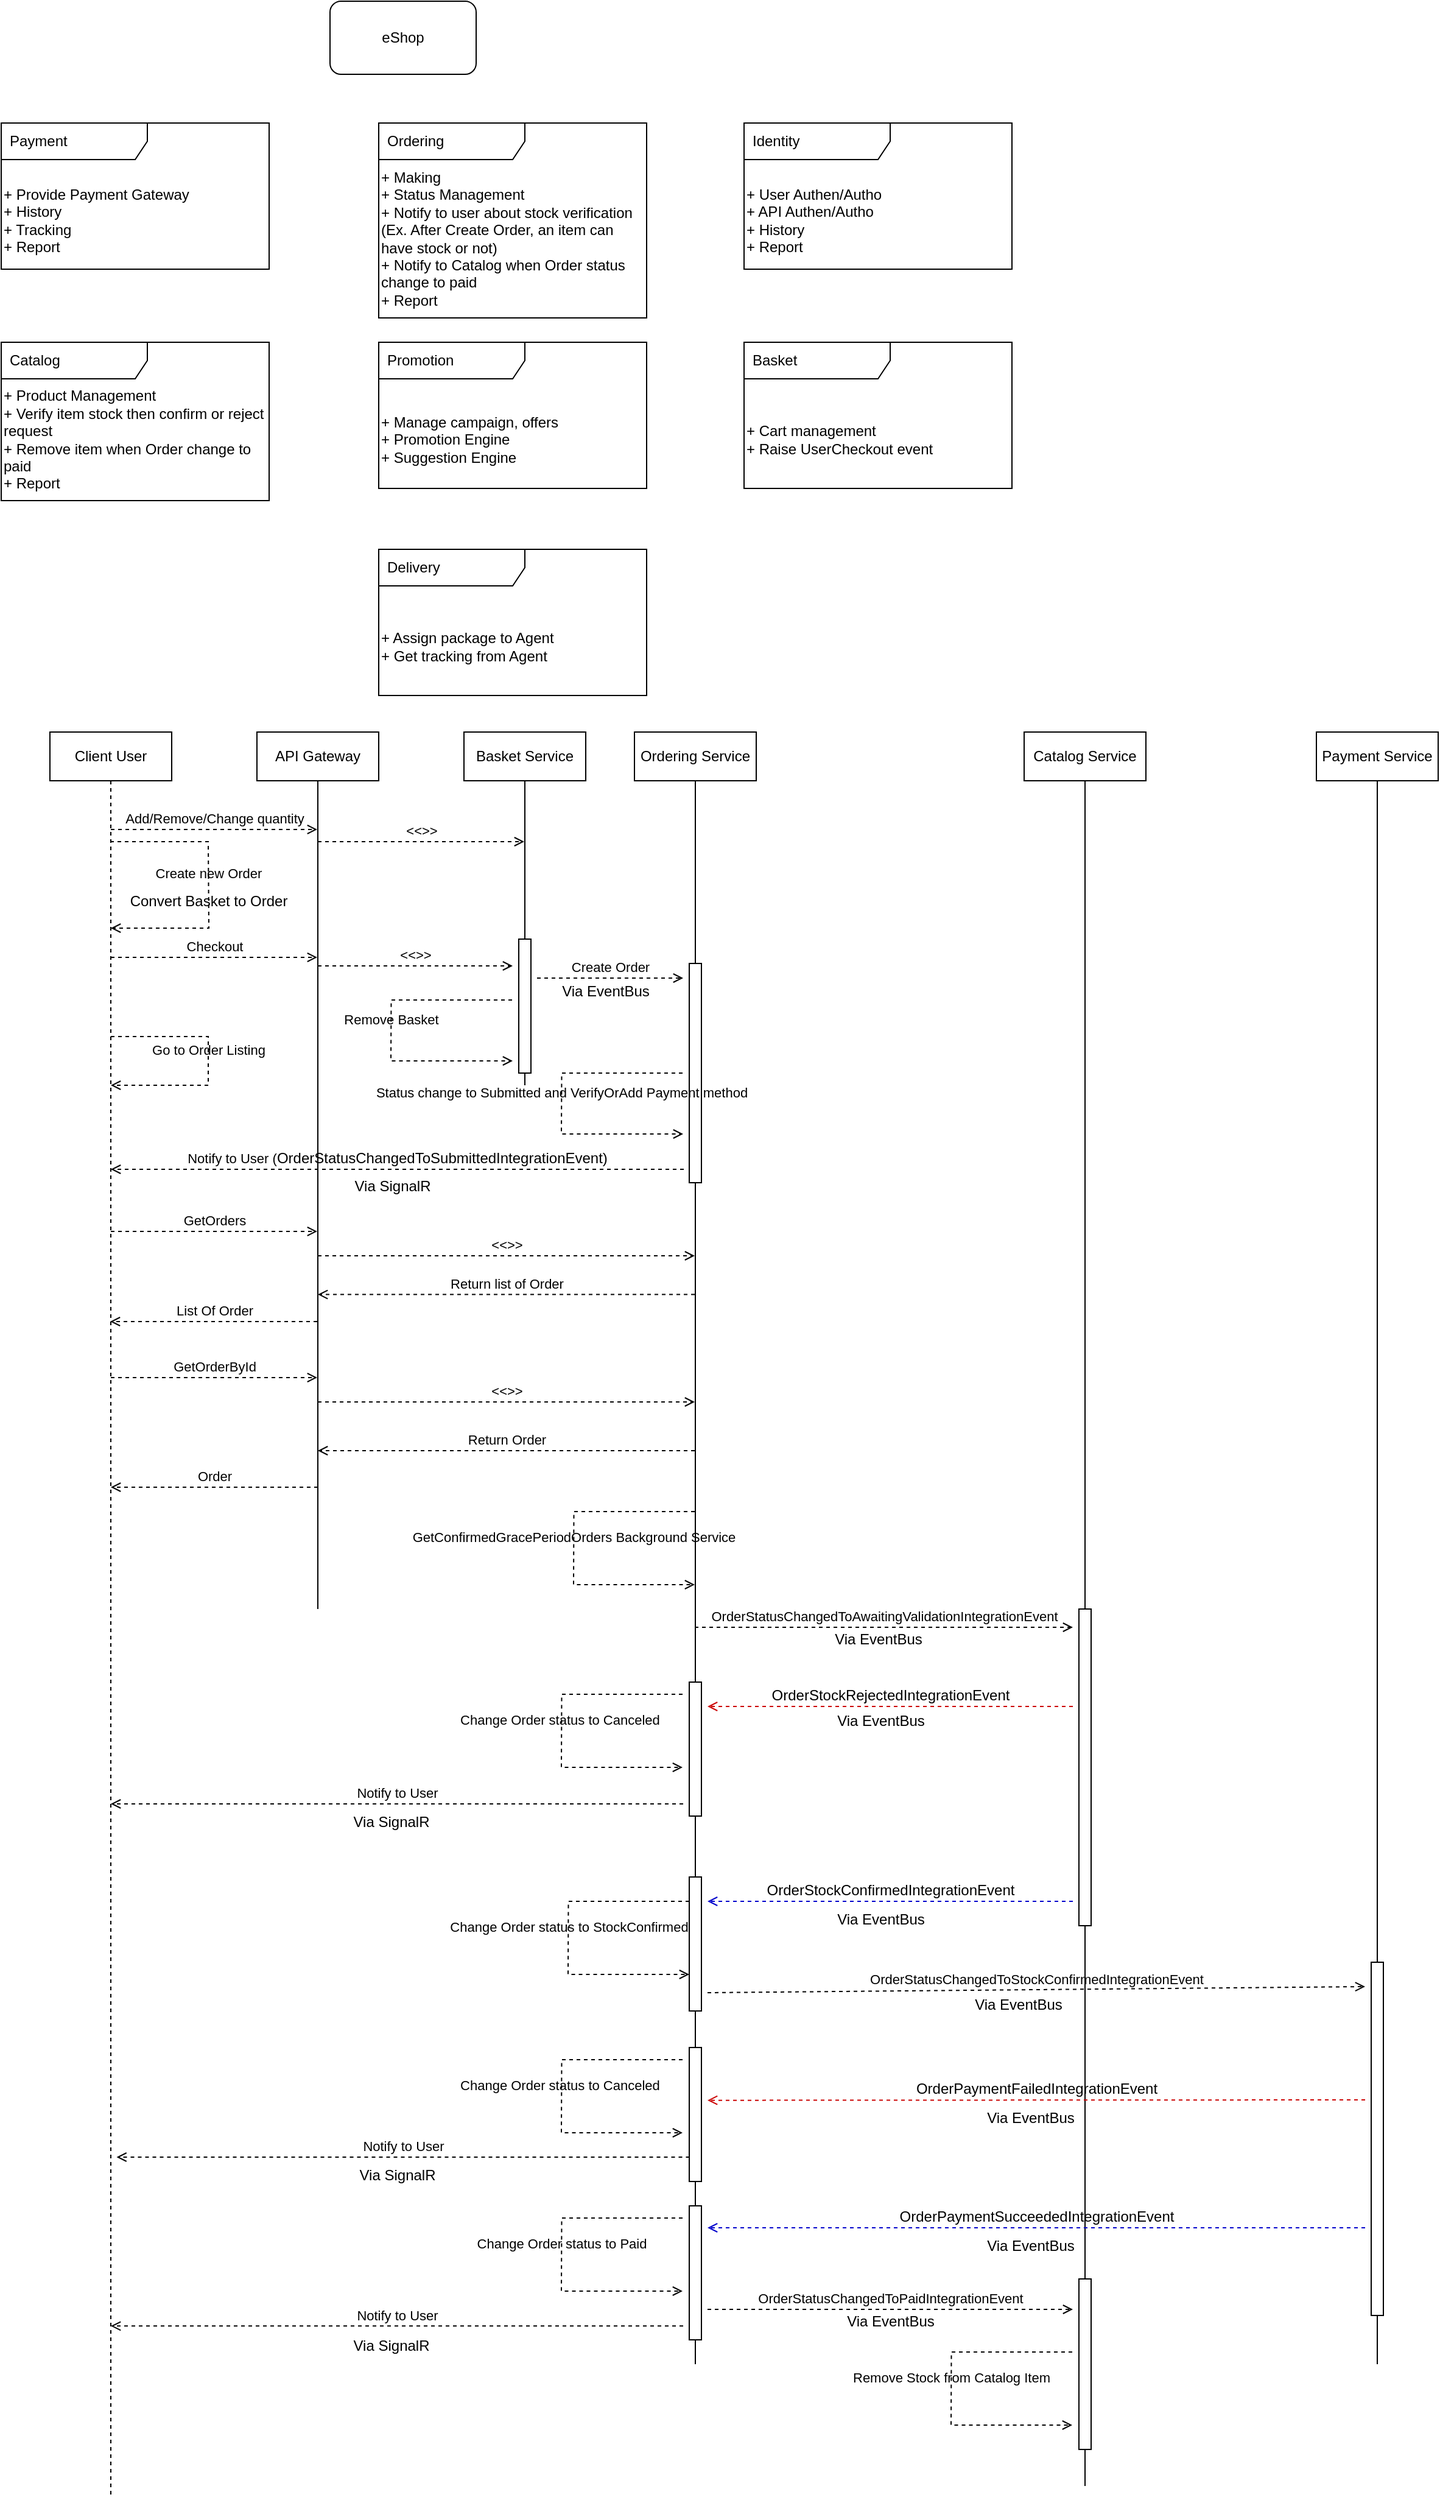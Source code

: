 <mxfile>
    <diagram id="u0GiuqXb7Nrh7RnN3-gN" name="Bounded Context">
        <mxGraphModel dx="986" dy="427" grid="1" gridSize="10" guides="1" tooltips="1" connect="1" arrows="1" fold="1" page="1" pageScale="1" pageWidth="850" pageHeight="1100" math="0" shadow="0">
            <root>
                <mxCell id="0"/>
                <mxCell id="1" parent="0"/>
                <mxCell id="2" value="eShop" style="rounded=1;whiteSpace=wrap;html=1;" parent="1" vertex="1">
                    <mxGeometry x="290" y="120" width="120" height="60" as="geometry"/>
                </mxCell>
                <mxCell id="4" value="Payment" style="shape=umlFrame;whiteSpace=wrap;html=1;width=120;height=30;boundedLbl=1;verticalAlign=middle;align=left;spacingLeft=5;" parent="1" vertex="1">
                    <mxGeometry x="20" y="220" width="220" height="120" as="geometry"/>
                </mxCell>
                <mxCell id="5" value="Ordering" style="shape=umlFrame;whiteSpace=wrap;html=1;width=120;height=30;boundedLbl=1;verticalAlign=middle;align=left;spacingLeft=5;" parent="1" vertex="1">
                    <mxGeometry x="330" y="220" width="220" height="160" as="geometry"/>
                </mxCell>
                <mxCell id="6" value="Identity" style="shape=umlFrame;whiteSpace=wrap;html=1;width=120;height=30;boundedLbl=1;verticalAlign=middle;align=left;spacingLeft=5;" parent="1" vertex="1">
                    <mxGeometry x="630" y="220" width="220" height="120" as="geometry"/>
                </mxCell>
                <mxCell id="7" value="Catalog" style="shape=umlFrame;whiteSpace=wrap;html=1;width=120;height=30;boundedLbl=1;verticalAlign=middle;align=left;spacingLeft=5;" parent="1" vertex="1">
                    <mxGeometry x="20" y="400" width="220" height="130" as="geometry"/>
                </mxCell>
                <mxCell id="9" value="Basket" style="shape=umlFrame;whiteSpace=wrap;html=1;width=120;height=30;boundedLbl=1;verticalAlign=middle;align=left;spacingLeft=5;" parent="1" vertex="1">
                    <mxGeometry x="630" y="400" width="220" height="120" as="geometry"/>
                </mxCell>
                <mxCell id="11" value="+ Provide Payment Gateway&lt;br&gt;+ History&lt;br&gt;+ Tracking&lt;br&gt;+ Report" style="text;html=1;strokeColor=none;fillColor=none;align=left;verticalAlign=middle;whiteSpace=wrap;rounded=0;" parent="1" vertex="1">
                    <mxGeometry x="20" y="260" width="220" height="80" as="geometry"/>
                </mxCell>
                <mxCell id="12" value="Delivery" style="shape=umlFrame;whiteSpace=wrap;html=1;width=120;height=30;boundedLbl=1;verticalAlign=middle;align=left;spacingLeft=5;" parent="1" vertex="1">
                    <mxGeometry x="330" y="570" width="220" height="120" as="geometry"/>
                </mxCell>
                <mxCell id="13" value="+ Making&lt;br&gt;+ Status Management&lt;br&gt;+ Notify to user about stock verification (Ex. After Create Order, an item can have stock or not)&lt;br&gt;+ Notify to Catalog when Order status change to paid&lt;br&gt;+ Report" style="text;html=1;strokeColor=none;fillColor=none;align=left;verticalAlign=middle;whiteSpace=wrap;rounded=0;" parent="1" vertex="1">
                    <mxGeometry x="330" y="250" width="220" height="130" as="geometry"/>
                </mxCell>
                <mxCell id="14" value="+ User Authen/Autho&lt;br&gt;+ API Authen/Autho&lt;br&gt;+ History&lt;br&gt;+ Report" style="text;html=1;strokeColor=none;fillColor=none;align=left;verticalAlign=middle;whiteSpace=wrap;rounded=0;" parent="1" vertex="1">
                    <mxGeometry x="630" y="260" width="220" height="80" as="geometry"/>
                </mxCell>
                <mxCell id="15" value="+ Product Management&lt;br&gt;+ Verify item stock then confirm or reject request&lt;br&gt;+ Remove item when Order change to paid&lt;br&gt;+ Report" style="text;html=1;strokeColor=none;fillColor=none;align=left;verticalAlign=middle;whiteSpace=wrap;rounded=0;" parent="1" vertex="1">
                    <mxGeometry x="20" y="440" width="220" height="80" as="geometry"/>
                </mxCell>
                <mxCell id="17" value="Promotion" style="shape=umlFrame;whiteSpace=wrap;html=1;width=120;height=30;boundedLbl=1;verticalAlign=middle;align=left;spacingLeft=5;" parent="1" vertex="1">
                    <mxGeometry x="330" y="400" width="220" height="120" as="geometry"/>
                </mxCell>
                <mxCell id="18" value="+ Assign package to Agent&lt;br&gt;+ Get tracking from Agent" style="text;html=1;strokeColor=none;fillColor=none;align=left;verticalAlign=middle;whiteSpace=wrap;rounded=0;" parent="1" vertex="1">
                    <mxGeometry x="330" y="610" width="220" height="80" as="geometry"/>
                </mxCell>
                <mxCell id="22" value="+ Manage campaign, offers&lt;br&gt;+ Promotion Engine&lt;br&gt;+ Suggestion Engine" style="text;html=1;strokeColor=none;fillColor=none;align=left;verticalAlign=middle;whiteSpace=wrap;rounded=0;" parent="1" vertex="1">
                    <mxGeometry x="330" y="440" width="220" height="80" as="geometry"/>
                </mxCell>
                <mxCell id="28" value="+ Cart management&lt;br&gt;+ Raise UserCheckout event" style="text;html=1;strokeColor=none;fillColor=none;align=left;verticalAlign=middle;whiteSpace=wrap;rounded=0;" parent="1" vertex="1">
                    <mxGeometry x="630" y="440" width="220" height="80" as="geometry"/>
                </mxCell>
                <mxCell id="vX0AaTOOjbRXFZJsMf_o-28" value="Client User" style="shape=umlLifeline;perimeter=lifelinePerimeter;whiteSpace=wrap;html=1;container=1;collapsible=0;recursiveResize=0;outlineConnect=0;" parent="1" vertex="1">
                    <mxGeometry x="60" y="720" width="100" height="1450" as="geometry"/>
                </mxCell>
                <mxCell id="vX0AaTOOjbRXFZJsMf_o-29" value="Checkout" style="html=1;verticalAlign=bottom;labelBackgroundColor=none;endArrow=open;endFill=0;dashed=1;" parent="vX0AaTOOjbRXFZJsMf_o-28" edge="1">
                    <mxGeometry width="160" relative="1" as="geometry">
                        <mxPoint x="50" y="185" as="sourcePoint"/>
                        <mxPoint x="219.5" y="185" as="targetPoint"/>
                    </mxGeometry>
                </mxCell>
                <mxCell id="30VRA0aZ1PyHkpjyzQQC-28" value="Add/Remove/Change quantity" style="html=1;verticalAlign=bottom;labelBackgroundColor=none;endArrow=open;endFill=0;dashed=1;" parent="vX0AaTOOjbRXFZJsMf_o-28" target="30VRA0aZ1PyHkpjyzQQC-30" edge="1">
                    <mxGeometry width="160" relative="1" as="geometry">
                        <mxPoint x="50" y="80" as="sourcePoint"/>
                        <mxPoint x="169.5" y="80" as="targetPoint"/>
                    </mxGeometry>
                </mxCell>
                <mxCell id="0RYQkDIKPmP7uPoeJiNk-36" value="Go to Order Listing" style="endArrow=open;html=1;rounded=0;align=center;verticalAlign=bottom;dashed=1;endFill=0;labelBackgroundColor=none;" parent="vX0AaTOOjbRXFZJsMf_o-28" target="vX0AaTOOjbRXFZJsMf_o-28" edge="1">
                    <mxGeometry relative="1" as="geometry">
                        <mxPoint x="50" y="250" as="sourcePoint"/>
                        <mxPoint x="120" y="360" as="targetPoint"/>
                        <Array as="points">
                            <mxPoint x="130" y="250"/>
                            <mxPoint x="130" y="290"/>
                        </Array>
                    </mxGeometry>
                </mxCell>
                <mxCell id="vX0AaTOOjbRXFZJsMf_o-30" value="Basket Service" style="shape=umlLifeline;perimeter=lifelinePerimeter;whiteSpace=wrap;html=1;container=1;collapsible=0;recursiveResize=0;outlineConnect=0;lifelineDashed=0;" parent="1" vertex="1">
                    <mxGeometry x="400" y="720" width="100" height="290" as="geometry"/>
                </mxCell>
                <mxCell id="30VRA0aZ1PyHkpjyzQQC-31" value="&amp;lt;&amp;lt;&amp;gt;&amp;gt;" style="html=1;verticalAlign=bottom;labelBackgroundColor=none;endArrow=open;endFill=0;dashed=1;" parent="vX0AaTOOjbRXFZJsMf_o-30" source="30VRA0aZ1PyHkpjyzQQC-30" edge="1">
                    <mxGeometry width="160" relative="1" as="geometry">
                        <mxPoint x="-70" y="90" as="sourcePoint"/>
                        <mxPoint x="49.5" y="90" as="targetPoint"/>
                    </mxGeometry>
                </mxCell>
                <mxCell id="0RYQkDIKPmP7uPoeJiNk-39" value="&amp;lt;&amp;lt;&amp;gt;&amp;gt;" style="html=1;verticalAlign=bottom;labelBackgroundColor=none;endArrow=open;endFill=0;dashed=1;" parent="vX0AaTOOjbRXFZJsMf_o-30" edge="1">
                    <mxGeometry width="160" relative="1" as="geometry">
                        <mxPoint x="-120" y="430" as="sourcePoint"/>
                        <mxPoint x="189.5" y="430" as="targetPoint"/>
                    </mxGeometry>
                </mxCell>
                <mxCell id="2EtXU9p0EtEa4dIMnpt1-34" value="" style="html=1;points=[];perimeter=orthogonalPerimeter;" vertex="1" parent="vX0AaTOOjbRXFZJsMf_o-30">
                    <mxGeometry x="45" y="170" width="10" height="110" as="geometry"/>
                </mxCell>
                <mxCell id="vX0AaTOOjbRXFZJsMf_o-31" value="Ordering Service" style="shape=umlLifeline;perimeter=lifelinePerimeter;whiteSpace=wrap;html=1;container=1;collapsible=0;recursiveResize=0;outlineConnect=0;lifelineDashed=0;" parent="1" vertex="1">
                    <mxGeometry x="540" y="720" width="100" height="1340" as="geometry"/>
                </mxCell>
                <mxCell id="vX0AaTOOjbRXFZJsMf_o-32" value="Create Order" style="html=1;verticalAlign=bottom;labelBackgroundColor=none;endArrow=open;endFill=0;dashed=1;" parent="vX0AaTOOjbRXFZJsMf_o-31" edge="1">
                    <mxGeometry width="160" relative="1" as="geometry">
                        <mxPoint x="-80" y="202" as="sourcePoint"/>
                        <mxPoint x="40" y="202" as="targetPoint"/>
                    </mxGeometry>
                </mxCell>
                <mxCell id="AvO_6vjt_rUgqWW4JwSH-34" value="" style="html=1;points=[];perimeter=orthogonalPerimeter;" parent="vX0AaTOOjbRXFZJsMf_o-31" vertex="1">
                    <mxGeometry x="45" y="780" width="10" height="110" as="geometry"/>
                </mxCell>
                <mxCell id="FyEHZ94JGLxsrPab4Wa3-34" value="" style="html=1;points=[];perimeter=orthogonalPerimeter;" parent="vX0AaTOOjbRXFZJsMf_o-31" vertex="1">
                    <mxGeometry x="45" y="940" width="10" height="110" as="geometry"/>
                </mxCell>
                <mxCell id="FyEHZ94JGLxsrPab4Wa3-43" value="" style="html=1;points=[];perimeter=orthogonalPerimeter;" parent="vX0AaTOOjbRXFZJsMf_o-31" vertex="1">
                    <mxGeometry x="45" y="1080" width="10" height="110" as="geometry"/>
                </mxCell>
                <mxCell id="FyEHZ94JGLxsrPab4Wa3-44" value="Change Order status to Canceled&amp;nbsp;" style="endArrow=open;html=1;rounded=0;align=center;verticalAlign=bottom;dashed=1;endFill=0;labelBackgroundColor=none;" parent="vX0AaTOOjbRXFZJsMf_o-31" edge="1">
                    <mxGeometry relative="1" as="geometry">
                        <mxPoint x="39.5" y="1090" as="sourcePoint"/>
                        <mxPoint x="39.5" y="1150" as="targetPoint"/>
                        <Array as="points">
                            <mxPoint x="-59.75" y="1090"/>
                            <mxPoint x="-60" y="1150"/>
                        </Array>
                    </mxGeometry>
                </mxCell>
                <mxCell id="FyEHZ94JGLxsrPab4Wa3-50" value="Change Order status to StockConfirmed" style="endArrow=open;html=1;rounded=0;align=center;verticalAlign=bottom;dashed=1;endFill=0;labelBackgroundColor=none;" parent="vX0AaTOOjbRXFZJsMf_o-31" edge="1">
                    <mxGeometry relative="1" as="geometry">
                        <mxPoint x="45" y="960" as="sourcePoint"/>
                        <mxPoint x="45" y="1020" as="targetPoint"/>
                        <Array as="points">
                            <mxPoint x="-54.25" y="960"/>
                            <mxPoint x="-54.5" y="1020"/>
                        </Array>
                    </mxGeometry>
                </mxCell>
                <mxCell id="FyEHZ94JGLxsrPab4Wa3-51" value="" style="html=1;points=[];perimeter=orthogonalPerimeter;" parent="vX0AaTOOjbRXFZJsMf_o-31" vertex="1">
                    <mxGeometry x="45" y="1210" width="10" height="110" as="geometry"/>
                </mxCell>
                <mxCell id="FyEHZ94JGLxsrPab4Wa3-52" value="Change Order status to Paid" style="endArrow=open;html=1;rounded=0;align=center;verticalAlign=bottom;dashed=1;endFill=0;labelBackgroundColor=none;" parent="vX0AaTOOjbRXFZJsMf_o-31" edge="1">
                    <mxGeometry relative="1" as="geometry">
                        <mxPoint x="39.5" y="1220" as="sourcePoint"/>
                        <mxPoint x="39.5" y="1280" as="targetPoint"/>
                        <Array as="points">
                            <mxPoint x="-59.75" y="1220"/>
                            <mxPoint x="-60" y="1280"/>
                        </Array>
                    </mxGeometry>
                </mxCell>
                <mxCell id="lNKn7yxebGxFFtp7Wl8g-34" value="" style="html=1;points=[];perimeter=orthogonalPerimeter;" vertex="1" parent="vX0AaTOOjbRXFZJsMf_o-31">
                    <mxGeometry x="45" y="190" width="10" height="180" as="geometry"/>
                </mxCell>
                <mxCell id="30VRA0aZ1PyHkpjyzQQC-30" value="API Gateway" style="shape=umlLifeline;perimeter=lifelinePerimeter;whiteSpace=wrap;html=1;container=1;collapsible=0;recursiveResize=0;outlineConnect=0;lifelineDashed=0;" parent="1" vertex="1">
                    <mxGeometry x="230" y="720" width="100" height="720" as="geometry"/>
                </mxCell>
                <mxCell id="29" value="&amp;lt;&amp;lt;&amp;gt;&amp;gt;" style="html=1;verticalAlign=bottom;labelBackgroundColor=none;endArrow=open;endFill=0;dashed=1;" parent="1" edge="1">
                    <mxGeometry width="160" relative="1" as="geometry">
                        <mxPoint x="280" y="912" as="sourcePoint"/>
                        <mxPoint x="440" y="912" as="targetPoint"/>
                    </mxGeometry>
                </mxCell>
                <mxCell id="0RYQkDIKPmP7uPoeJiNk-29" value="Catalog Service" style="shape=umlLifeline;perimeter=lifelinePerimeter;whiteSpace=wrap;html=1;container=1;collapsible=0;recursiveResize=0;outlineConnect=0;lifelineDashed=0;" parent="1" vertex="1">
                    <mxGeometry x="860" y="720" width="100" height="1440" as="geometry"/>
                </mxCell>
                <mxCell id="hu2RjoYyTsey--QGNp9i-41" value="" style="html=1;points=[];perimeter=orthogonalPerimeter;" parent="0RYQkDIKPmP7uPoeJiNk-29" vertex="1">
                    <mxGeometry x="45" y="720" width="10" height="260" as="geometry"/>
                </mxCell>
                <mxCell id="FyEHZ94JGLxsrPab4Wa3-39" value="Via EventBus" style="text;html=1;align=center;verticalAlign=middle;resizable=0;points=[];autosize=1;strokeColor=none;fillColor=none;" parent="0RYQkDIKPmP7uPoeJiNk-29" vertex="1">
                    <mxGeometry x="-55" y="1030" width="100" height="30" as="geometry"/>
                </mxCell>
                <mxCell id="FyEHZ94JGLxsrPab4Wa3-42" value="Via EventBus" style="text;html=1;align=center;verticalAlign=middle;resizable=0;points=[];autosize=1;strokeColor=none;fillColor=none;" parent="0RYQkDIKPmP7uPoeJiNk-29" vertex="1">
                    <mxGeometry x="-45" y="1123" width="100" height="30" as="geometry"/>
                </mxCell>
                <mxCell id="FyEHZ94JGLxsrPab4Wa3-49" value="Via EventBus" style="text;html=1;align=center;verticalAlign=middle;resizable=0;points=[];autosize=1;strokeColor=none;fillColor=none;" parent="0RYQkDIKPmP7uPoeJiNk-29" vertex="1">
                    <mxGeometry x="-45" y="1228" width="100" height="30" as="geometry"/>
                </mxCell>
                <mxCell id="FyEHZ94JGLxsrPab4Wa3-53" value="" style="html=1;points=[];perimeter=orthogonalPerimeter;" parent="0RYQkDIKPmP7uPoeJiNk-29" vertex="1">
                    <mxGeometry x="45" y="1270" width="10" height="140" as="geometry"/>
                </mxCell>
                <mxCell id="vX0AaTOOjbRXFZJsMf_o-33" value="Via EventBus" style="text;html=1;align=center;verticalAlign=middle;resizable=0;points=[];autosize=1;strokeColor=none;fillColor=none;" parent="1" vertex="1">
                    <mxGeometry x="466" y="918" width="100" height="30" as="geometry"/>
                </mxCell>
                <mxCell id="0RYQkDIKPmP7uPoeJiNk-33" value="Create new Order" style="endArrow=open;html=1;rounded=0;align=center;verticalAlign=bottom;dashed=1;endFill=0;labelBackgroundColor=none;" parent="1" edge="1">
                    <mxGeometry relative="1" as="geometry">
                        <mxPoint x="109.5" y="810" as="sourcePoint"/>
                        <mxPoint x="110" y="881" as="targetPoint"/>
                        <Array as="points">
                            <mxPoint x="190" y="810"/>
                            <mxPoint x="190.5" y="881"/>
                        </Array>
                    </mxGeometry>
                </mxCell>
                <mxCell id="0RYQkDIKPmP7uPoeJiNk-34" value="Convert Basket to Order" style="resizable=0;html=1;align=center;verticalAlign=top;labelBackgroundColor=none;" parent="0RYQkDIKPmP7uPoeJiNk-33" connectable="0" vertex="1">
                    <mxGeometry relative="1" as="geometry"/>
                </mxCell>
                <mxCell id="0RYQkDIKPmP7uPoeJiNk-38" value="GetOrders" style="html=1;verticalAlign=bottom;labelBackgroundColor=none;endArrow=open;endFill=0;dashed=1;" parent="1" edge="1">
                    <mxGeometry width="160" relative="1" as="geometry">
                        <mxPoint x="110" y="1130" as="sourcePoint"/>
                        <mxPoint x="279.5" y="1130" as="targetPoint"/>
                    </mxGeometry>
                </mxCell>
                <mxCell id="0RYQkDIKPmP7uPoeJiNk-40" value="Return list of Order" style="html=1;verticalAlign=bottom;labelBackgroundColor=none;endArrow=open;endFill=0;dashed=1;entryX=0.5;entryY=0.908;entryDx=0;entryDy=0;entryPerimeter=0;" parent="1" edge="1">
                    <mxGeometry width="160" relative="1" as="geometry">
                        <mxPoint x="589.5" y="1181.76" as="sourcePoint"/>
                        <mxPoint x="280" y="1181.76" as="targetPoint"/>
                    </mxGeometry>
                </mxCell>
                <mxCell id="0RYQkDIKPmP7uPoeJiNk-41" value="List Of Order" style="html=1;verticalAlign=bottom;labelBackgroundColor=none;endArrow=open;endFill=0;dashed=1;" parent="1" edge="1">
                    <mxGeometry width="160" relative="1" as="geometry">
                        <mxPoint x="279.5" y="1204" as="sourcePoint"/>
                        <mxPoint x="109.5" y="1204" as="targetPoint"/>
                    </mxGeometry>
                </mxCell>
                <mxCell id="0RYQkDIKPmP7uPoeJiNk-42" value="GetConfirmedGracePeriodOrders Background Service" style="endArrow=open;html=1;rounded=0;align=center;verticalAlign=bottom;dashed=1;endFill=0;labelBackgroundColor=none;" parent="1" source="vX0AaTOOjbRXFZJsMf_o-31" target="vX0AaTOOjbRXFZJsMf_o-31" edge="1">
                    <mxGeometry relative="1" as="geometry">
                        <mxPoint x="410.25" y="1360" as="sourcePoint"/>
                        <mxPoint x="409.75" y="1400" as="targetPoint"/>
                        <Array as="points">
                            <mxPoint x="490.25" y="1360"/>
                            <mxPoint x="490" y="1420"/>
                        </Array>
                    </mxGeometry>
                </mxCell>
                <mxCell id="30" value="GetOrderById" style="html=1;verticalAlign=bottom;labelBackgroundColor=none;endArrow=open;endFill=0;dashed=1;" parent="1" edge="1">
                    <mxGeometry width="160" relative="1" as="geometry">
                        <mxPoint x="110" y="1250" as="sourcePoint"/>
                        <mxPoint x="279.5" y="1250" as="targetPoint"/>
                    </mxGeometry>
                </mxCell>
                <mxCell id="32" value="&amp;lt;&amp;lt;&amp;gt;&amp;gt;" style="html=1;verticalAlign=bottom;labelBackgroundColor=none;endArrow=open;endFill=0;dashed=1;" parent="1" edge="1">
                    <mxGeometry width="160" relative="1" as="geometry">
                        <mxPoint x="280" y="1270" as="sourcePoint"/>
                        <mxPoint x="589.5" y="1270" as="targetPoint"/>
                    </mxGeometry>
                </mxCell>
                <mxCell id="33" value="Return Order" style="html=1;verticalAlign=bottom;labelBackgroundColor=none;endArrow=open;endFill=0;dashed=1;entryX=0.5;entryY=0.908;entryDx=0;entryDy=0;entryPerimeter=0;" parent="1" edge="1">
                    <mxGeometry width="160" relative="1" as="geometry">
                        <mxPoint x="589.5" y="1310" as="sourcePoint"/>
                        <mxPoint x="280" y="1310" as="targetPoint"/>
                    </mxGeometry>
                </mxCell>
                <mxCell id="34" value="Order" style="html=1;verticalAlign=bottom;labelBackgroundColor=none;endArrow=open;endFill=0;dashed=1;" parent="1" edge="1">
                    <mxGeometry width="160" relative="1" as="geometry">
                        <mxPoint x="280" y="1340" as="sourcePoint"/>
                        <mxPoint x="110" y="1340" as="targetPoint"/>
                    </mxGeometry>
                </mxCell>
                <mxCell id="zEyvrWGxmt5BHy0DG9lD-35" value="Via EventBus" style="text;html=1;align=center;verticalAlign=middle;resizable=0;points=[];autosize=1;strokeColor=none;fillColor=none;" parent="1" vertex="1">
                    <mxGeometry x="690" y="1450" width="100" height="30" as="geometry"/>
                </mxCell>
                <mxCell id="zEyvrWGxmt5BHy0DG9lD-34" value="OrderStatusChangedToAwaitingValidationIntegrationEvent" style="html=1;verticalAlign=bottom;labelBackgroundColor=none;endArrow=open;endFill=0;dashed=1;" parent="1" edge="1">
                    <mxGeometry width="160" relative="1" as="geometry">
                        <mxPoint x="589.5" y="1455" as="sourcePoint"/>
                        <mxPoint x="900" y="1455" as="targetPoint"/>
                    </mxGeometry>
                </mxCell>
                <mxCell id="j-_fMtsc1cX8QUICQoGO-34" value="&lt;span style=&quot;font-size: 12px;&quot;&gt;OrderStockRejectedIntegrationEvent&lt;/span&gt;" style="html=1;verticalAlign=bottom;labelBackgroundColor=none;endArrow=open;endFill=0;dashed=1;strokeColor=#CC0000;" parent="1" edge="1">
                    <mxGeometry width="160" relative="1" as="geometry">
                        <mxPoint x="900" y="1520" as="sourcePoint"/>
                        <mxPoint x="600" y="1520" as="targetPoint"/>
                    </mxGeometry>
                </mxCell>
                <mxCell id="hu2RjoYyTsey--QGNp9i-34" value="Via EventBus" style="text;html=1;align=center;verticalAlign=middle;resizable=0;points=[];autosize=1;strokeColor=none;fillColor=none;" parent="1" vertex="1">
                    <mxGeometry x="692" y="1517" width="100" height="30" as="geometry"/>
                </mxCell>
                <mxCell id="hu2RjoYyTsey--QGNp9i-42" value="&lt;span style=&quot;font-size: 12px;&quot;&gt;OrderStockConfirmedIntegrationEvent&lt;/span&gt;" style="html=1;verticalAlign=bottom;labelBackgroundColor=none;endArrow=open;endFill=0;dashed=1;strokeColor=#0000CC;" parent="1" edge="1">
                    <mxGeometry width="160" relative="1" as="geometry">
                        <mxPoint x="900" y="1680" as="sourcePoint"/>
                        <mxPoint x="600" y="1680" as="targetPoint"/>
                    </mxGeometry>
                </mxCell>
                <mxCell id="hu2RjoYyTsey--QGNp9i-43" value="Via EventBus" style="text;html=1;align=center;verticalAlign=middle;resizable=0;points=[];autosize=1;strokeColor=none;fillColor=none;" parent="1" vertex="1">
                    <mxGeometry x="692" y="1680" width="100" height="30" as="geometry"/>
                </mxCell>
                <mxCell id="AvO_6vjt_rUgqWW4JwSH-35" value="Change Order status to Canceled&amp;nbsp;" style="endArrow=open;html=1;rounded=0;align=center;verticalAlign=bottom;dashed=1;endFill=0;labelBackgroundColor=none;" parent="1" edge="1">
                    <mxGeometry relative="1" as="geometry">
                        <mxPoint x="579.5" y="1510" as="sourcePoint"/>
                        <mxPoint x="579.5" y="1570" as="targetPoint"/>
                        <Array as="points">
                            <mxPoint x="480.25" y="1510"/>
                            <mxPoint x="480" y="1570"/>
                        </Array>
                    </mxGeometry>
                </mxCell>
                <mxCell id="AvO_6vjt_rUgqWW4JwSH-36" value="Notify to User" style="html=1;verticalAlign=bottom;labelBackgroundColor=none;endArrow=open;endFill=0;dashed=1;" parent="1" target="vX0AaTOOjbRXFZJsMf_o-28" edge="1">
                    <mxGeometry width="160" relative="1" as="geometry">
                        <mxPoint x="580" y="1600" as="sourcePoint"/>
                        <mxPoint x="140" y="1600" as="targetPoint"/>
                    </mxGeometry>
                </mxCell>
                <mxCell id="AvO_6vjt_rUgqWW4JwSH-37" value="Via SignalR" style="text;html=1;align=center;verticalAlign=middle;resizable=0;points=[];autosize=1;strokeColor=none;fillColor=none;" parent="1" vertex="1">
                    <mxGeometry x="295" y="1600" width="90" height="30" as="geometry"/>
                </mxCell>
                <mxCell id="FyEHZ94JGLxsrPab4Wa3-36" value="Payment Service" style="shape=umlLifeline;perimeter=lifelinePerimeter;whiteSpace=wrap;html=1;container=1;collapsible=0;recursiveResize=0;outlineConnect=0;lifelineDashed=0;" parent="1" vertex="1">
                    <mxGeometry x="1100" y="720" width="100" height="1340" as="geometry"/>
                </mxCell>
                <mxCell id="FyEHZ94JGLxsrPab4Wa3-37" value="" style="html=1;points=[];perimeter=orthogonalPerimeter;" parent="FyEHZ94JGLxsrPab4Wa3-36" vertex="1">
                    <mxGeometry x="45" y="1010" width="10" height="290" as="geometry"/>
                </mxCell>
                <mxCell id="FyEHZ94JGLxsrPab4Wa3-40" value="OrderStatusChangedToStockConfirmedIntegrationEvent" style="html=1;verticalAlign=bottom;labelBackgroundColor=none;endArrow=open;endFill=0;dashed=1;" parent="1" edge="1">
                    <mxGeometry width="160" relative="1" as="geometry">
                        <mxPoint x="600" y="1755" as="sourcePoint"/>
                        <mxPoint x="1140" y="1750" as="targetPoint"/>
                    </mxGeometry>
                </mxCell>
                <mxCell id="FyEHZ94JGLxsrPab4Wa3-41" value="&lt;span style=&quot;font-size: 12px;&quot;&gt;OrderPaymentFailedIntegrationEvent&lt;/span&gt;" style="html=1;verticalAlign=bottom;labelBackgroundColor=none;endArrow=open;endFill=0;dashed=1;strokeColor=#CC0000;entryX=1.5;entryY=0.394;entryDx=0;entryDy=0;entryPerimeter=0;" parent="1" target="FyEHZ94JGLxsrPab4Wa3-43" edge="1">
                    <mxGeometry width="160" relative="1" as="geometry">
                        <mxPoint x="1140" y="1843" as="sourcePoint"/>
                        <mxPoint x="840" y="1843" as="targetPoint"/>
                    </mxGeometry>
                </mxCell>
                <mxCell id="FyEHZ94JGLxsrPab4Wa3-46" value="Notify to User" style="html=1;verticalAlign=bottom;labelBackgroundColor=none;endArrow=open;endFill=0;dashed=1;" parent="1" edge="1">
                    <mxGeometry width="160" relative="1" as="geometry">
                        <mxPoint x="585.25" y="1890" as="sourcePoint"/>
                        <mxPoint x="114.75" y="1890" as="targetPoint"/>
                    </mxGeometry>
                </mxCell>
                <mxCell id="FyEHZ94JGLxsrPab4Wa3-47" value="Via SignalR" style="text;html=1;align=center;verticalAlign=middle;resizable=0;points=[];autosize=1;strokeColor=none;fillColor=none;" parent="1" vertex="1">
                    <mxGeometry x="300.25" y="1890" width="90" height="30" as="geometry"/>
                </mxCell>
                <mxCell id="FyEHZ94JGLxsrPab4Wa3-48" value="&lt;span style=&quot;font-size: 12px;&quot;&gt;OrderPaymentSucceededIntegrationEvent&lt;/span&gt;" style="html=1;verticalAlign=bottom;labelBackgroundColor=none;endArrow=open;endFill=0;dashed=1;strokeColor=#0000CC;" parent="1" edge="1">
                    <mxGeometry width="160" relative="1" as="geometry">
                        <mxPoint x="1140" y="1948" as="sourcePoint"/>
                        <mxPoint x="600" y="1948" as="targetPoint"/>
                    </mxGeometry>
                </mxCell>
                <mxCell id="FyEHZ94JGLxsrPab4Wa3-54" value="Via EventBus" style="text;html=1;align=center;verticalAlign=middle;resizable=0;points=[];autosize=1;strokeColor=none;fillColor=none;" parent="1" vertex="1">
                    <mxGeometry x="700" y="2010" width="100" height="30" as="geometry"/>
                </mxCell>
                <mxCell id="FyEHZ94JGLxsrPab4Wa3-55" value="OrderStatusChangedToPaidIntegrationEvent" style="html=1;verticalAlign=bottom;labelBackgroundColor=none;endArrow=open;endFill=0;dashed=1;" parent="1" edge="1">
                    <mxGeometry width="160" relative="1" as="geometry">
                        <mxPoint x="600" y="2015" as="sourcePoint"/>
                        <mxPoint x="900" y="2015" as="targetPoint"/>
                    </mxGeometry>
                </mxCell>
                <mxCell id="FyEHZ94JGLxsrPab4Wa3-56" value="Notify to User" style="html=1;verticalAlign=bottom;labelBackgroundColor=none;endArrow=open;endFill=0;dashed=1;exitX=-0.5;exitY=0.897;exitDx=0;exitDy=0;exitPerimeter=0;" parent="1" source="FyEHZ94JGLxsrPab4Wa3-51" target="vX0AaTOOjbRXFZJsMf_o-28" edge="1">
                    <mxGeometry width="160" relative="1" as="geometry">
                        <mxPoint x="600.5" y="2080" as="sourcePoint"/>
                        <mxPoint x="130" y="2080" as="targetPoint"/>
                    </mxGeometry>
                </mxCell>
                <mxCell id="FyEHZ94JGLxsrPab4Wa3-57" value="Via SignalR" style="text;html=1;align=center;verticalAlign=middle;resizable=0;points=[];autosize=1;strokeColor=none;fillColor=none;" parent="1" vertex="1">
                    <mxGeometry x="295" y="2030" width="90" height="30" as="geometry"/>
                </mxCell>
                <mxCell id="lnRM0Zmy5K07bJqfZbtn-34" value="Remove Stock from Catalog Item" style="endArrow=open;html=1;rounded=0;align=center;verticalAlign=bottom;dashed=1;endFill=0;labelBackgroundColor=none;" edge="1" parent="1">
                    <mxGeometry relative="1" as="geometry">
                        <mxPoint x="899.5" y="2050" as="sourcePoint"/>
                        <mxPoint x="899.5" y="2110" as="targetPoint"/>
                        <Array as="points">
                            <mxPoint x="800.25" y="2050"/>
                            <mxPoint x="800" y="2110"/>
                        </Array>
                    </mxGeometry>
                </mxCell>
                <mxCell id="lNKn7yxebGxFFtp7Wl8g-35" value="Status change to Submitted and VerifyOrAdd Payment method" style="endArrow=open;html=1;rounded=0;align=center;verticalAlign=bottom;dashed=1;endFill=0;labelBackgroundColor=none;" edge="1" parent="1">
                    <mxGeometry relative="1" as="geometry">
                        <mxPoint x="579.5" y="1000" as="sourcePoint"/>
                        <mxPoint x="580" y="1050" as="targetPoint"/>
                        <Array as="points">
                            <mxPoint x="480.25" y="1000"/>
                            <mxPoint x="480" y="1050"/>
                        </Array>
                    </mxGeometry>
                </mxCell>
                <mxCell id="yKJeFpetjFTcQDDwQFMX-34" value="Notify to User (&lt;span style=&quot;font-size: 12px;&quot;&gt;OrderStatusChangedToSubmittedIntegrationEvent)&lt;/span&gt;" style="html=1;verticalAlign=bottom;labelBackgroundColor=none;endArrow=open;endFill=0;dashed=1;" edge="1" parent="1">
                    <mxGeometry width="160" relative="1" as="geometry">
                        <mxPoint x="580.5" y="1079" as="sourcePoint"/>
                        <mxPoint x="110" y="1079" as="targetPoint"/>
                    </mxGeometry>
                </mxCell>
                <mxCell id="yKJeFpetjFTcQDDwQFMX-35" value="Via SignalR" style="text;html=1;align=center;verticalAlign=middle;resizable=0;points=[];autosize=1;strokeColor=none;fillColor=none;" vertex="1" parent="1">
                    <mxGeometry x="295.5" y="1078" width="90" height="30" as="geometry"/>
                </mxCell>
                <mxCell id="2EtXU9p0EtEa4dIMnpt1-35" value="Remove Basket" style="endArrow=open;html=1;rounded=0;align=center;verticalAlign=bottom;dashed=1;endFill=0;labelBackgroundColor=none;" edge="1" parent="1">
                    <mxGeometry relative="1" as="geometry">
                        <mxPoint x="439.5" y="940" as="sourcePoint"/>
                        <mxPoint x="440" y="990" as="targetPoint"/>
                        <Array as="points">
                            <mxPoint x="340.25" y="940"/>
                            <mxPoint x="340" y="990"/>
                        </Array>
                    </mxGeometry>
                </mxCell>
            </root>
        </mxGraphModel>
    </diagram>
    <diagram id="5OYbsp5LLahScPlbIX7X" name="Ordering">
        <mxGraphModel dx="1836" dy="1527" grid="1" gridSize="10" guides="1" tooltips="1" connect="1" arrows="1" fold="1" page="1" pageScale="1" pageWidth="850" pageHeight="1100" math="0" shadow="0">
            <root>
                <mxCell id="0"/>
                <mxCell id="1" parent="0"/>
                <mxCell id="COvKn4K79OYHi69gzA5p-18" value="Mediator" style="shape=umlFrame;whiteSpace=wrap;html=1;width=120;height=30;boundedLbl=1;verticalAlign=middle;align=left;spacingLeft=5;strokeColor=#000000;fillColor=none;" parent="1" vertex="1">
                    <mxGeometry x="480" y="310" width="450" height="710" as="geometry"/>
                </mxCell>
                <mxCell id="COvKn4K79OYHi69gzA5p-19" value="EventBus" style="shape=umlFrame;whiteSpace=wrap;html=1;width=120;height=30;boundedLbl=1;verticalAlign=middle;align=left;spacingLeft=5;strokeColor=#000000;fillColor=none;" parent="1" vertex="1">
                    <mxGeometry x="1070" y="310" width="390" height="710" as="geometry"/>
                </mxCell>
                <mxCell id="D_qnQtUg7BtzJVpgdr-l-1" value="Vision Statement" style="shape=umlFrame;whiteSpace=wrap;html=1;width=120;height=30;boundedLbl=1;verticalAlign=middle;align=left;spacingLeft=5;" parent="1" vertex="1">
                    <mxGeometry x="330" y="-290" width="220" height="120" as="geometry"/>
                </mxCell>
                <mxCell id="D_qnQtUg7BtzJVpgdr-l-2" value="+ Creating&lt;br&gt;+ Status Management&lt;br&gt;+ History&lt;br&gt;+ Report" style="text;html=1;strokeColor=none;fillColor=none;align=left;verticalAlign=middle;whiteSpace=wrap;rounded=0;" parent="1" vertex="1">
                    <mxGeometry x="330" y="-250" width="220" height="80" as="geometry"/>
                </mxCell>
                <mxCell id="D_qnQtUg7BtzJVpgdr-l-3" value="Order" style="swimlane;fontStyle=0;childLayout=stackLayout;horizontal=1;startSize=26;fillColor=none;horizontalStack=0;resizeParent=1;resizeParentMax=0;resizeLast=0;collapsible=1;marginBottom=0;" parent="1" vertex="1">
                    <mxGeometry x="60" y="44" width="330" height="736" as="geometry">
                        <mxRectangle x="60" y="44" width="70" height="30" as="alternateBounds"/>
                    </mxGeometry>
                </mxCell>
                <mxCell id="D_qnQtUg7BtzJVpgdr-l-4" value="- _orderDate" style="text;strokeColor=none;fillColor=none;align=left;verticalAlign=top;spacingLeft=4;spacingRight=4;overflow=hidden;rotatable=0;points=[[0,0.5],[1,0.5]];portConstraint=eastwest;" parent="D_qnQtUg7BtzJVpgdr-l-3" vertex="1">
                    <mxGeometry y="26" width="330" height="26" as="geometry"/>
                </mxCell>
                <mxCell id="D_qnQtUg7BtzJVpgdr-l-5" value="+ Address" style="text;strokeColor=none;fillColor=none;align=left;verticalAlign=top;spacingLeft=4;spacingRight=4;overflow=hidden;rotatable=0;points=[[0,0.5],[1,0.5]];portConstraint=eastwest;" parent="D_qnQtUg7BtzJVpgdr-l-3" vertex="1">
                    <mxGeometry y="52" width="330" height="26" as="geometry"/>
                </mxCell>
                <mxCell id="D_qnQtUg7BtzJVpgdr-l-6" value="- _buyerId" style="text;strokeColor=none;fillColor=none;align=left;verticalAlign=top;spacingLeft=4;spacingRight=4;overflow=hidden;rotatable=0;points=[[0,0.5],[1,0.5]];portConstraint=eastwest;" parent="D_qnQtUg7BtzJVpgdr-l-3" vertex="1">
                    <mxGeometry y="78" width="330" height="26" as="geometry"/>
                </mxCell>
                <mxCell id="nSuNwWTAX6cR8DjuX8VU-15" value="+ GetBuyerId" style="text;strokeColor=none;fillColor=none;align=left;verticalAlign=top;spacingLeft=4;spacingRight=4;overflow=hidden;rotatable=0;points=[[0,0.5],[1,0.5]];portConstraint=eastwest;" parent="D_qnQtUg7BtzJVpgdr-l-3" vertex="1">
                    <mxGeometry y="104" width="330" height="26" as="geometry"/>
                </mxCell>
                <mxCell id="nSuNwWTAX6cR8DjuX8VU-22" value="- _orderStatusId" style="text;strokeColor=none;fillColor=none;align=left;verticalAlign=top;spacingLeft=4;spacingRight=4;overflow=hidden;rotatable=0;points=[[0,0.5],[1,0.5]];portConstraint=eastwest;" parent="D_qnQtUg7BtzJVpgdr-l-3" vertex="1">
                    <mxGeometry y="130" width="330" height="26" as="geometry"/>
                </mxCell>
                <mxCell id="nSuNwWTAX6cR8DjuX8VU-23" value="+ OrderStatus" style="text;strokeColor=none;fillColor=none;align=left;verticalAlign=top;spacingLeft=4;spacingRight=4;overflow=hidden;rotatable=0;points=[[0,0.5],[1,0.5]];portConstraint=eastwest;" parent="D_qnQtUg7BtzJVpgdr-l-3" vertex="1">
                    <mxGeometry y="156" width="330" height="26" as="geometry"/>
                </mxCell>
                <mxCell id="nSuNwWTAX6cR8DjuX8VU-24" value="- _description" style="text;strokeColor=none;fillColor=none;align=left;verticalAlign=top;spacingLeft=4;spacingRight=4;overflow=hidden;rotatable=0;points=[[0,0.5],[1,0.5]];portConstraint=eastwest;" parent="D_qnQtUg7BtzJVpgdr-l-3" vertex="1">
                    <mxGeometry y="182" width="330" height="26" as="geometry"/>
                </mxCell>
                <mxCell id="nSuNwWTAX6cR8DjuX8VU-25" value="- _isDraft" style="text;strokeColor=none;fillColor=none;align=left;verticalAlign=top;spacingLeft=4;spacingRight=4;overflow=hidden;rotatable=0;points=[[0,0.5],[1,0.5]];portConstraint=eastwest;" parent="D_qnQtUg7BtzJVpgdr-l-3" vertex="1">
                    <mxGeometry y="208" width="330" height="26" as="geometry"/>
                </mxCell>
                <mxCell id="nSuNwWTAX6cR8DjuX8VU-33" value="- _orderItems" style="text;strokeColor=none;fillColor=none;align=left;verticalAlign=top;spacingLeft=4;spacingRight=4;overflow=hidden;rotatable=0;points=[[0,0.5],[1,0.5]];portConstraint=eastwest;" parent="D_qnQtUg7BtzJVpgdr-l-3" vertex="1">
                    <mxGeometry y="234" width="330" height="26" as="geometry"/>
                </mxCell>
                <mxCell id="nSuNwWTAX6cR8DjuX8VU-34" value="+ OrderItems" style="text;strokeColor=none;fillColor=none;align=left;verticalAlign=top;spacingLeft=4;spacingRight=4;overflow=hidden;rotatable=0;points=[[0,0.5],[1,0.5]];portConstraint=eastwest;" parent="D_qnQtUg7BtzJVpgdr-l-3" vertex="1">
                    <mxGeometry y="260" width="330" height="26" as="geometry"/>
                </mxCell>
                <mxCell id="nSuNwWTAX6cR8DjuX8VU-35" value="- _paymentMethodId" style="text;strokeColor=none;fillColor=none;align=left;verticalAlign=top;spacingLeft=4;spacingRight=4;overflow=hidden;rotatable=0;points=[[0,0.5],[1,0.5]];portConstraint=eastwest;" parent="D_qnQtUg7BtzJVpgdr-l-3" vertex="1">
                    <mxGeometry y="286" width="330" height="26" as="geometry"/>
                </mxCell>
                <mxCell id="nSuNwWTAX6cR8DjuX8VU-36" value="+ NewDraft()" style="text;strokeColor=none;fillColor=none;align=left;verticalAlign=top;spacingLeft=4;spacingRight=4;overflow=hidden;rotatable=0;points=[[0,0.5],[1,0.5]];portConstraint=eastwest;" parent="D_qnQtUg7BtzJVpgdr-l-3" vertex="1">
                    <mxGeometry y="312" width="330" height="26" as="geometry"/>
                </mxCell>
                <mxCell id="nSuNwWTAX6cR8DjuX8VU-30" value="+ Order(...) { AddDomainEvent&#10;(OrderStartedDomainEvent), OrderStatus = Submitted }" style="text;strokeColor=none;fillColor=none;align=left;verticalAlign=top;spacingLeft=4;spacingRight=4;overflow=hidden;rotatable=0;points=[[0,0.5],[1,0.5]];portConstraint=eastwest;" parent="D_qnQtUg7BtzJVpgdr-l-3" vertex="1">
                    <mxGeometry y="338" width="330" height="36" as="geometry"/>
                </mxCell>
                <mxCell id="nSuNwWTAX6cR8DjuX8VU-38" value="+ AddOrderItem()" style="text;strokeColor=none;fillColor=none;align=left;verticalAlign=top;spacingLeft=4;spacingRight=4;overflow=hidden;rotatable=0;points=[[0,0.5],[1,0.5]];portConstraint=eastwest;" parent="D_qnQtUg7BtzJVpgdr-l-3" vertex="1">
                    <mxGeometry y="374" width="330" height="26" as="geometry"/>
                </mxCell>
                <mxCell id="1UZKOR-IHOwDjoZPSToj-1" value="+ SetPaymentId()" style="text;strokeColor=none;fillColor=none;align=left;verticalAlign=top;spacingLeft=4;spacingRight=4;overflow=hidden;rotatable=0;points=[[0,0.5],[1,0.5]];portConstraint=eastwest;" parent="D_qnQtUg7BtzJVpgdr-l-3" vertex="1">
                    <mxGeometry y="400" width="330" height="26" as="geometry"/>
                </mxCell>
                <mxCell id="nSuNwWTAX6cR8DjuX8VU-39" value="+ SetBuyerId()" style="text;strokeColor=none;fillColor=none;align=left;verticalAlign=top;spacingLeft=4;spacingRight=4;overflow=hidden;rotatable=0;points=[[0,0.5],[1,0.5]];portConstraint=eastwest;" parent="D_qnQtUg7BtzJVpgdr-l-3" vertex="1">
                    <mxGeometry y="426" width="330" height="26" as="geometry"/>
                </mxCell>
                <mxCell id="43sjBppJRwZzoMKFEpUe-1" value="+ SetAwaitingValidationStatus(): {&#10;AddDomainEvent(&#10;OrderStatusChangedToAwaitingValidationDomainEvent)}&#10;" style="text;strokeColor=none;fillColor=none;align=left;verticalAlign=top;spacingLeft=4;spacingRight=4;overflow=hidden;rotatable=0;points=[[0,0.5],[1,0.5]];portConstraint=eastwest;" parent="D_qnQtUg7BtzJVpgdr-l-3" vertex="1">
                    <mxGeometry y="452" width="330" height="54" as="geometry"/>
                </mxCell>
                <mxCell id="43sjBppJRwZzoMKFEpUe-2" value="+ SetStockConfirmedStatus(): {&#10;AddDomainEvent(&#10;OrderStatusChangedToStockConfirmedDomainEvent)}" style="text;strokeColor=none;fillColor=none;align=left;verticalAlign=top;spacingLeft=4;spacingRight=4;overflow=hidden;rotatable=0;points=[[0,0.5],[1,0.5]];portConstraint=eastwest;" parent="D_qnQtUg7BtzJVpgdr-l-3" vertex="1">
                    <mxGeometry y="506" width="330" height="60" as="geometry"/>
                </mxCell>
                <mxCell id="43sjBppJRwZzoMKFEpUe-3" value="+ SetPaidStatus(): {&#10;AddDomainEvent(&#10;OrderStatusChangedToPaidDomainEvent)}&#10;" style="text;strokeColor=none;fillColor=none;align=left;verticalAlign=top;spacingLeft=4;spacingRight=4;overflow=hidden;rotatable=0;points=[[0,0.5],[1,0.5]];portConstraint=eastwest;" parent="D_qnQtUg7BtzJVpgdr-l-3" vertex="1">
                    <mxGeometry y="566" width="330" height="60" as="geometry"/>
                </mxCell>
                <mxCell id="43sjBppJRwZzoMKFEpUe-5" value="+ SetShippedStatus(): {&#10;AddDomainEvent(OrderShippedDomainEvent)}" style="text;strokeColor=none;fillColor=none;align=left;verticalAlign=top;spacingLeft=4;spacingRight=4;overflow=hidden;rotatable=0;points=[[0,0.5],[1,0.5]];portConstraint=eastwest;" parent="D_qnQtUg7BtzJVpgdr-l-3" vertex="1">
                    <mxGeometry y="626" width="330" height="40" as="geometry"/>
                </mxCell>
                <mxCell id="43sjBppJRwZzoMKFEpUe-6" value="+ SetCancelledStatus(): {&#10;AddDomainEvent(OrderCancelledDomainEvent)}" style="text;strokeColor=none;fillColor=none;align=left;verticalAlign=top;spacingLeft=4;spacingRight=4;overflow=hidden;rotatable=0;points=[[0,0.5],[1,0.5]];portConstraint=eastwest;" parent="D_qnQtUg7BtzJVpgdr-l-3" vertex="1">
                    <mxGeometry y="666" width="330" height="40" as="geometry"/>
                </mxCell>
                <mxCell id="43sjBppJRwZzoMKFEpUe-7" value="+ SetCancelledStatusWhenStockIsRejected(): { }" style="text;strokeColor=none;fillColor=none;align=left;verticalAlign=top;spacingLeft=4;spacingRight=4;overflow=hidden;rotatable=0;points=[[0,0.5],[1,0.5]];portConstraint=eastwest;" parent="D_qnQtUg7BtzJVpgdr-l-3" vertex="1">
                    <mxGeometry y="706" width="330" height="30" as="geometry"/>
                </mxCell>
                <mxCell id="D_qnQtUg7BtzJVpgdr-l-7" value="OrderItem" style="swimlane;fontStyle=0;childLayout=stackLayout;horizontal=1;startSize=26;fillColor=none;horizontalStack=0;resizeParent=1;resizeParentMax=0;resizeLast=0;collapsible=1;marginBottom=0;" parent="1" vertex="1">
                    <mxGeometry x="670" y="-150" width="190" height="364" as="geometry">
                        <mxRectangle x="60" y="230" width="70" height="30" as="alternateBounds"/>
                    </mxGeometry>
                </mxCell>
                <mxCell id="D_qnQtUg7BtzJVpgdr-l-8" value="- _productName" style="text;strokeColor=none;fillColor=none;align=left;verticalAlign=top;spacingLeft=4;spacingRight=4;overflow=hidden;rotatable=0;points=[[0,0.5],[1,0.5]];portConstraint=eastwest;" parent="D_qnQtUg7BtzJVpgdr-l-7" vertex="1">
                    <mxGeometry y="26" width="190" height="26" as="geometry"/>
                </mxCell>
                <mxCell id="D_qnQtUg7BtzJVpgdr-l-9" value="- _pictureUrl" style="text;strokeColor=none;fillColor=none;align=left;verticalAlign=top;spacingLeft=4;spacingRight=4;overflow=hidden;rotatable=0;points=[[0,0.5],[1,0.5]];portConstraint=eastwest;" parent="D_qnQtUg7BtzJVpgdr-l-7" vertex="1">
                    <mxGeometry y="52" width="190" height="26" as="geometry"/>
                </mxCell>
                <mxCell id="D_qnQtUg7BtzJVpgdr-l-10" value="- _unitPrice" style="text;strokeColor=none;fillColor=none;align=left;verticalAlign=top;spacingLeft=4;spacingRight=4;overflow=hidden;rotatable=0;points=[[0,0.5],[1,0.5]];portConstraint=eastwest;" parent="D_qnQtUg7BtzJVpgdr-l-7" vertex="1">
                    <mxGeometry y="78" width="190" height="26" as="geometry"/>
                </mxCell>
                <mxCell id="rxtixymxEC1kdDPE24KG-9" value="- _discount" style="text;strokeColor=none;fillColor=none;align=left;verticalAlign=top;spacingLeft=4;spacingRight=4;overflow=hidden;rotatable=0;points=[[0,0.5],[1,0.5]];portConstraint=eastwest;" parent="D_qnQtUg7BtzJVpgdr-l-7" vertex="1">
                    <mxGeometry y="104" width="190" height="26" as="geometry"/>
                </mxCell>
                <mxCell id="rxtixymxEC1kdDPE24KG-10" value="- _units" style="text;strokeColor=none;fillColor=none;align=left;verticalAlign=top;spacingLeft=4;spacingRight=4;overflow=hidden;rotatable=0;points=[[0,0.5],[1,0.5]];portConstraint=eastwest;" parent="D_qnQtUg7BtzJVpgdr-l-7" vertex="1">
                    <mxGeometry y="130" width="190" height="26" as="geometry"/>
                </mxCell>
                <mxCell id="rxtixymxEC1kdDPE24KG-11" value="+ ProductId" style="text;strokeColor=none;fillColor=none;align=left;verticalAlign=top;spacingLeft=4;spacingRight=4;overflow=hidden;rotatable=0;points=[[0,0.5],[1,0.5]];portConstraint=eastwest;" parent="D_qnQtUg7BtzJVpgdr-l-7" vertex="1">
                    <mxGeometry y="156" width="190" height="26" as="geometry"/>
                </mxCell>
                <mxCell id="rxtixymxEC1kdDPE24KG-12" value="+ GetPictureUri()" style="text;strokeColor=none;fillColor=none;align=left;verticalAlign=top;spacingLeft=4;spacingRight=4;overflow=hidden;rotatable=0;points=[[0,0.5],[1,0.5]];portConstraint=eastwest;" parent="D_qnQtUg7BtzJVpgdr-l-7" vertex="1">
                    <mxGeometry y="182" width="190" height="26" as="geometry"/>
                </mxCell>
                <mxCell id="rxtixymxEC1kdDPE24KG-21" value="+ GetCurrentDiscount()" style="text;strokeColor=none;fillColor=none;align=left;verticalAlign=top;spacingLeft=4;spacingRight=4;overflow=hidden;rotatable=0;points=[[0,0.5],[1,0.5]];portConstraint=eastwest;" parent="D_qnQtUg7BtzJVpgdr-l-7" vertex="1">
                    <mxGeometry y="208" width="190" height="26" as="geometry"/>
                </mxCell>
                <mxCell id="rxtixymxEC1kdDPE24KG-22" value="+ GetUnits()" style="text;strokeColor=none;fillColor=none;align=left;verticalAlign=top;spacingLeft=4;spacingRight=4;overflow=hidden;rotatable=0;points=[[0,0.5],[1,0.5]];portConstraint=eastwest;" parent="D_qnQtUg7BtzJVpgdr-l-7" vertex="1">
                    <mxGeometry y="234" width="190" height="26" as="geometry"/>
                </mxCell>
                <mxCell id="rxtixymxEC1kdDPE24KG-23" value="+ GetUnitPrice()" style="text;strokeColor=none;fillColor=none;align=left;verticalAlign=top;spacingLeft=4;spacingRight=4;overflow=hidden;rotatable=0;points=[[0,0.5],[1,0.5]];portConstraint=eastwest;" parent="D_qnQtUg7BtzJVpgdr-l-7" vertex="1">
                    <mxGeometry y="260" width="190" height="26" as="geometry"/>
                </mxCell>
                <mxCell id="rxtixymxEC1kdDPE24KG-24" value="+ GetOrderItemProductName()" style="text;strokeColor=none;fillColor=none;align=left;verticalAlign=top;spacingLeft=4;spacingRight=4;overflow=hidden;rotatable=0;points=[[0,0.5],[1,0.5]];portConstraint=eastwest;" parent="D_qnQtUg7BtzJVpgdr-l-7" vertex="1">
                    <mxGeometry y="286" width="190" height="26" as="geometry"/>
                </mxCell>
                <mxCell id="rxtixymxEC1kdDPE24KG-25" value="+ SetNewDiscount()" style="text;strokeColor=none;fillColor=none;align=left;verticalAlign=top;spacingLeft=4;spacingRight=4;overflow=hidden;rotatable=0;points=[[0,0.5],[1,0.5]];portConstraint=eastwest;" parent="D_qnQtUg7BtzJVpgdr-l-7" vertex="1">
                    <mxGeometry y="312" width="190" height="26" as="geometry"/>
                </mxCell>
                <mxCell id="rxtixymxEC1kdDPE24KG-26" value="+ AddUnits()" style="text;strokeColor=none;fillColor=none;align=left;verticalAlign=top;spacingLeft=4;spacingRight=4;overflow=hidden;rotatable=0;points=[[0,0.5],[1,0.5]];portConstraint=eastwest;" parent="D_qnQtUg7BtzJVpgdr-l-7" vertex="1">
                    <mxGeometry y="338" width="190" height="26" as="geometry"/>
                </mxCell>
                <mxCell id="D_qnQtUg7BtzJVpgdr-l-11" value="" style="curved=1;endArrow=classic;html=1;exitX=1;exitY=0.5;exitDx=0;exitDy=0;entryX=-0.02;entryY=0.173;entryDx=0;entryDy=0;entryPerimeter=0;" parent="1" source="nSuNwWTAX6cR8DjuX8VU-34" target="D_qnQtUg7BtzJVpgdr-l-7" edge="1">
                    <mxGeometry width="50" height="50" relative="1" as="geometry">
                        <mxPoint x="230" y="300" as="sourcePoint"/>
                        <mxPoint x="340" y="160" as="targetPoint"/>
                        <Array as="points">
                            <mxPoint x="480" y="290"/>
                            <mxPoint x="520" y="220"/>
                            <mxPoint x="630" y="220"/>
                        </Array>
                    </mxGeometry>
                </mxCell>
                <mxCell id="D_qnQtUg7BtzJVpgdr-l-20" value="Buyer" style="swimlane;fontStyle=0;childLayout=stackLayout;horizontal=1;startSize=26;fillColor=none;horizontalStack=0;resizeParent=1;resizeParentMax=0;resizeLast=0;collapsible=1;marginBottom=0;" parent="1" vertex="1">
                    <mxGeometry x="-400" y="770" width="280" height="210" as="geometry">
                        <mxRectangle x="60" y="230" width="70" height="30" as="alternateBounds"/>
                    </mxGeometry>
                </mxCell>
                <mxCell id="D_qnQtUg7BtzJVpgdr-l-21" value="+ IdentityGuid" style="text;strokeColor=none;fillColor=none;align=left;verticalAlign=top;spacingLeft=4;spacingRight=4;overflow=hidden;rotatable=0;points=[[0,0.5],[1,0.5]];portConstraint=eastwest;" parent="D_qnQtUg7BtzJVpgdr-l-20" vertex="1">
                    <mxGeometry y="26" width="280" height="26" as="geometry"/>
                </mxCell>
                <mxCell id="nSuNwWTAX6cR8DjuX8VU-1" value="+ Name" style="text;strokeColor=none;fillColor=none;align=left;verticalAlign=top;spacingLeft=4;spacingRight=4;overflow=hidden;rotatable=0;points=[[0,0.5],[1,0.5]];portConstraint=eastwest;" parent="D_qnQtUg7BtzJVpgdr-l-20" vertex="1">
                    <mxGeometry y="52" width="280" height="24" as="geometry"/>
                </mxCell>
                <mxCell id="nSuNwWTAX6cR8DjuX8VU-3" value="- _paymentMethods" style="text;strokeColor=none;fillColor=none;align=left;verticalAlign=top;spacingLeft=4;spacingRight=4;overflow=hidden;rotatable=0;points=[[0,0.5],[1,0.5]];portConstraint=eastwest;" parent="D_qnQtUg7BtzJVpgdr-l-20" vertex="1">
                    <mxGeometry y="76" width="280" height="24" as="geometry"/>
                </mxCell>
                <mxCell id="nSuNwWTAX6cR8DjuX8VU-2" value="+ PaymentMethods" style="text;strokeColor=none;fillColor=none;align=left;verticalAlign=top;spacingLeft=4;spacingRight=4;overflow=hidden;rotatable=0;points=[[0,0.5],[1,0.5]];portConstraint=eastwest;" parent="D_qnQtUg7BtzJVpgdr-l-20" vertex="1">
                    <mxGeometry y="100" width="280" height="24" as="geometry"/>
                </mxCell>
                <mxCell id="nSuNwWTAX6cR8DjuX8VU-4" value="+ VerifyOrAddPaymentMethod(cardTypeId,&#10;alias, cardNumber, securityNumber, &#10;cardHolderName, expiration, orderId)&#10;: { AddDomainEvent(&#10;BuyerAndPaymentMethodVerifiedDomainEvent)}" style="text;strokeColor=none;fillColor=none;align=left;verticalAlign=top;spacingLeft=4;spacingRight=4;overflow=hidden;rotatable=0;points=[[0,0.5],[1,0.5]];portConstraint=eastwest;" parent="D_qnQtUg7BtzJVpgdr-l-20" vertex="1">
                    <mxGeometry y="124" width="280" height="86" as="geometry"/>
                </mxCell>
                <mxCell id="D_qnQtUg7BtzJVpgdr-l-26" value="" style="curved=1;endArrow=classic;html=1;exitX=0;exitY=0.5;exitDx=0;exitDy=0;entryX=0.5;entryY=0;entryDx=0;entryDy=0;" parent="1" source="D_qnQtUg7BtzJVpgdr-l-6" target="D_qnQtUg7BtzJVpgdr-l-20" edge="1">
                    <mxGeometry width="50" height="50" relative="1" as="geometry">
                        <mxPoint x="20" y="407.01" as="sourcePoint"/>
                        <mxPoint x="196.6" y="360.002" as="targetPoint"/>
                        <Array as="points">
                            <mxPoint x="-10" y="330"/>
                            <mxPoint x="-30" y="400"/>
                            <mxPoint x="-30" y="450"/>
                        </Array>
                    </mxGeometry>
                </mxCell>
                <mxCell id="nSuNwWTAX6cR8DjuX8VU-5" value="Entity" style="swimlane;fontStyle=0;childLayout=stackLayout;horizontal=1;startSize=26;fillColor=none;horizontalStack=0;resizeParent=1;resizeParentMax=0;resizeLast=0;collapsible=1;marginBottom=0;" parent="1" vertex="1">
                    <mxGeometry x="-540" y="-193" width="220" height="208" as="geometry">
                        <mxRectangle x="60" y="230" width="70" height="30" as="alternateBounds"/>
                    </mxGeometry>
                </mxCell>
                <mxCell id="nSuNwWTAX6cR8DjuX8VU-6" value="+ Id" style="text;strokeColor=none;fillColor=none;align=left;verticalAlign=top;spacingLeft=4;spacingRight=4;overflow=hidden;rotatable=0;points=[[0,0.5],[1,0.5]];portConstraint=eastwest;" parent="nSuNwWTAX6cR8DjuX8VU-5" vertex="1">
                    <mxGeometry y="26" width="220" height="26" as="geometry"/>
                </mxCell>
                <mxCell id="nSuNwWTAX6cR8DjuX8VU-7" value="- _domainEvents" style="text;strokeColor=none;fillColor=none;align=left;verticalAlign=top;spacingLeft=4;spacingRight=4;overflow=hidden;rotatable=0;points=[[0,0.5],[1,0.5]];portConstraint=eastwest;" parent="nSuNwWTAX6cR8DjuX8VU-5" vertex="1">
                    <mxGeometry y="52" width="220" height="26" as="geometry"/>
                </mxCell>
                <mxCell id="nSuNwWTAX6cR8DjuX8VU-8" value="+ DomainEvents" style="text;strokeColor=none;fillColor=none;align=left;verticalAlign=top;spacingLeft=4;spacingRight=4;overflow=hidden;rotatable=0;points=[[0,0.5],[1,0.5]];portConstraint=eastwest;" parent="nSuNwWTAX6cR8DjuX8VU-5" vertex="1">
                    <mxGeometry y="78" width="220" height="26" as="geometry"/>
                </mxCell>
                <mxCell id="nSuNwWTAX6cR8DjuX8VU-10" value="+ AddDomainEvent(eventItem)" style="text;strokeColor=none;fillColor=none;align=left;verticalAlign=top;spacingLeft=4;spacingRight=4;overflow=hidden;rotatable=0;points=[[0,0.5],[1,0.5]];portConstraint=eastwest;" parent="nSuNwWTAX6cR8DjuX8VU-5" vertex="1">
                    <mxGeometry y="104" width="220" height="26" as="geometry"/>
                </mxCell>
                <mxCell id="nSuNwWTAX6cR8DjuX8VU-11" value="+ RemoveDomainEvent(eventItem)" style="text;strokeColor=none;fillColor=none;align=left;verticalAlign=top;spacingLeft=4;spacingRight=4;overflow=hidden;rotatable=0;points=[[0,0.5],[1,0.5]];portConstraint=eastwest;" parent="nSuNwWTAX6cR8DjuX8VU-5" vertex="1">
                    <mxGeometry y="130" width="220" height="26" as="geometry"/>
                </mxCell>
                <mxCell id="nSuNwWTAX6cR8DjuX8VU-12" value="+ ClearDomainEvents()" style="text;strokeColor=none;fillColor=none;align=left;verticalAlign=top;spacingLeft=4;spacingRight=4;overflow=hidden;rotatable=0;points=[[0,0.5],[1,0.5]];portConstraint=eastwest;" parent="nSuNwWTAX6cR8DjuX8VU-5" vertex="1">
                    <mxGeometry y="156" width="220" height="26" as="geometry"/>
                </mxCell>
                <mxCell id="nSuNwWTAX6cR8DjuX8VU-13" value="+ IsTransient()" style="text;strokeColor=none;fillColor=none;align=left;verticalAlign=top;spacingLeft=4;spacingRight=4;overflow=hidden;rotatable=0;points=[[0,0.5],[1,0.5]];portConstraint=eastwest;" parent="nSuNwWTAX6cR8DjuX8VU-5" vertex="1">
                    <mxGeometry y="182" width="220" height="26" as="geometry"/>
                </mxCell>
                <mxCell id="nSuNwWTAX6cR8DjuX8VU-9" value="&amp;lt;&amp;lt;extend&amp;gt;&amp;gt;" style="html=1;verticalAlign=bottom;labelBackgroundColor=none;endArrow=open;endFill=0;dashed=1;entryX=0.7;entryY=1.064;entryDx=0;entryDy=0;exitX=0;exitY=0;exitDx=0;exitDy=0;entryPerimeter=0;" parent="1" source="D_qnQtUg7BtzJVpgdr-l-20" target="nSuNwWTAX6cR8DjuX8VU-13" edge="1">
                    <mxGeometry width="160" relative="1" as="geometry">
                        <mxPoint x="380" y="360" as="sourcePoint"/>
                        <mxPoint x="540" y="360" as="targetPoint"/>
                    </mxGeometry>
                </mxCell>
                <mxCell id="nSuNwWTAX6cR8DjuX8VU-14" value="&amp;lt;&amp;lt;extend&amp;gt;&amp;gt;" style="html=1;verticalAlign=bottom;labelBackgroundColor=none;endArrow=open;endFill=0;dashed=1;entryX=1.018;entryY=0.095;entryDx=0;entryDy=0;exitX=0;exitY=0;exitDx=0;exitDy=0;entryPerimeter=0;" parent="1" source="D_qnQtUg7BtzJVpgdr-l-3" target="nSuNwWTAX6cR8DjuX8VU-5" edge="1">
                    <mxGeometry width="160" relative="1" as="geometry">
                        <mxPoint x="170" y="488" as="sourcePoint"/>
                        <mxPoint x="-140" y="270" as="targetPoint"/>
                    </mxGeometry>
                </mxCell>
                <mxCell id="nSuNwWTAX6cR8DjuX8VU-29" value="" style="shape=mxgraph.cisco.misc.mediator;html=1;pointerEvents=1;dashed=0;fillColor=#036897;strokeColor=#ffffff;strokeWidth=2;verticalLabelPosition=bottom;verticalAlign=top;align=center;outlineConnect=0;" parent="1" vertex="1">
                    <mxGeometry x="-50" y="-260" width="74" height="82" as="geometry"/>
                </mxCell>
                <mxCell id="nSuNwWTAX6cR8DjuX8VU-32" value="Push events from Entity.DomainEvents to Mediator when SaveChanges" style="text;html=1;strokeColor=none;fillColor=yellow;align=center;verticalAlign=middle;whiteSpace=wrap;rounded=0;" parent="1" vertex="1">
                    <mxGeometry x="50" y="-249" width="190" height="60" as="geometry"/>
                </mxCell>
                <mxCell id="wCkT4mrdJlf6aHxRcfmU-2" style="edgeStyle=none;html=1;entryX=0;entryY=0.75;entryDx=0;entryDy=0;" parent="1" source="43sjBppJRwZzoMKFEpUe-1" edge="1" target="COvKn4K79OYHi69gzA5p-2">
                    <mxGeometry relative="1" as="geometry">
                        <mxPoint x="540" y="523.624" as="targetPoint"/>
                    </mxGeometry>
                </mxCell>
                <mxCell id="COvKn4K79OYHi69gzA5p-4" value="" style="edgeStyle=none;html=1;" parent="1" source="COvKn4K79OYHi69gzA5p-2" target="COvKn4K79OYHi69gzA5p-3" edge="1">
                    <mxGeometry relative="1" as="geometry"/>
                </mxCell>
                <mxCell id="COvKn4K79OYHi69gzA5p-2" value="OrderStatusChangedToAwaitingValidationDomainEventHandler" style="text;html=1;strokeColor=none;fillColor=#99FF99;align=center;verticalAlign=middle;whiteSpace=wrap;rounded=0;" parent="1" vertex="1">
                    <mxGeometry x="540" y="440" width="360" height="30" as="geometry"/>
                </mxCell>
                <mxCell id="COvKn4K79OYHi69gzA5p-6" value="" style="edgeStyle=none;html=1;exitX=1;exitY=0.5;exitDx=0;exitDy=0;" parent="1" source="COvKn4K79OYHi69gzA5p-3" target="COvKn4K79OYHi69gzA5p-5" edge="1">
                    <mxGeometry relative="1" as="geometry"/>
                </mxCell>
                <mxCell id="COvKn4K79OYHi69gzA5p-9" style="edgeStyle=none;html=1;entryX=1;entryY=0.5;entryDx=0;entryDy=0;" parent="1" source="COvKn4K79OYHi69gzA5p-5" target="rxtixymxEC1kdDPE24KG-27" edge="1">
                    <mxGeometry relative="1" as="geometry"/>
                </mxCell>
                <mxCell id="COvKn4K79OYHi69gzA5p-3" value="OrderStatusChangedToAwaitingValidationIntegrationEvent" style="whiteSpace=wrap;html=1;fillColor=#FFFF99;strokeColor=none;gradientColor=none;rounded=0;" parent="1" vertex="1">
                    <mxGeometry x="1090" y="410" width="330" height="40" as="geometry"/>
                </mxCell>
                <mxCell id="COvKn4K79OYHi69gzA5p-5" value="Catalog&lt;br&gt;Context" style="ellipse;whiteSpace=wrap;html=1;fillColor=#66FFFF;strokeColor=none;gradientColor=none;rounded=0;" parent="1" vertex="1">
                    <mxGeometry x="1600" y="518" width="80" height="80" as="geometry"/>
                </mxCell>
                <mxCell id="COvKn4K79OYHi69gzA5p-12" style="edgeStyle=none;html=1;entryX=1;entryY=0.5;entryDx=0;entryDy=0;" parent="1" source="COvKn4K79OYHi69gzA5p-8" target="COvKn4K79OYHi69gzA5p-14" edge="1">
                    <mxGeometry relative="1" as="geometry"/>
                </mxCell>
                <mxCell id="COvKn4K79OYHi69gzA5p-13" style="edgeStyle=none;html=1;entryX=1;entryY=0.5;entryDx=0;entryDy=0;exitX=0;exitY=0.5;exitDx=0;exitDy=0;" parent="1" source="COvKn4K79OYHi69gzA5p-10" target="43sjBppJRwZzoMKFEpUe-2" edge="1">
                    <mxGeometry relative="1" as="geometry"/>
                </mxCell>
                <mxCell id="rxtixymxEC1kdDPE24KG-7" style="edgeStyle=none;html=1;entryX=0;entryY=0;entryDx=0;entryDy=0;exitX=1;exitY=0.5;exitDx=0;exitDy=0;" parent="1" source="iJlemrntf6fi_3o-tTd2-1" target="rxtixymxEC1kdDPE24KG-6" edge="1">
                    <mxGeometry relative="1" as="geometry"/>
                </mxCell>
                <mxCell id="COvKn4K79OYHi69gzA5p-8" value="OrderStockConfirmedIntegrationEventHandler" style="whiteSpace=wrap;html=1;fillColor=#FFFF99;strokeColor=none;gradientColor=none;rounded=0;" parent="1" vertex="1">
                    <mxGeometry x="1100" y="520" width="330" height="40" as="geometry"/>
                </mxCell>
                <mxCell id="COvKn4K79OYHi69gzA5p-10" value="SetStockConfirmedOrderStatusCommandHandler" style="text;html=1;strokeColor=none;fillColor=#99FF99;align=center;verticalAlign=middle;whiteSpace=wrap;rounded=0;" parent="1" vertex="1">
                    <mxGeometry x="535" y="535" width="360" height="30" as="geometry"/>
                </mxCell>
                <mxCell id="COvKn4K79OYHi69gzA5p-16" style="edgeStyle=none;html=1;entryX=0.5;entryY=0;entryDx=0;entryDy=0;" parent="1" source="COvKn4K79OYHi69gzA5p-14" target="COvKn4K79OYHi69gzA5p-10" edge="1">
                    <mxGeometry relative="1" as="geometry"/>
                </mxCell>
                <mxCell id="COvKn4K79OYHi69gzA5p-14" value="SetStockConfirmedOrderStatusCommand" style="text;html=1;strokeColor=none;fillColor=#FFB366;align=center;verticalAlign=middle;whiteSpace=wrap;rounded=0;" parent="1" vertex="1">
                    <mxGeometry x="590" y="488" width="250" height="30" as="geometry"/>
                </mxCell>
                <mxCell id="rxtixymxEC1kdDPE24KG-5" style="edgeStyle=none;html=1;" parent="1" source="rxtixymxEC1kdDPE24KG-1" target="rxtixymxEC1kdDPE24KG-4" edge="1">
                    <mxGeometry relative="1" as="geometry"/>
                </mxCell>
                <mxCell id="rxtixymxEC1kdDPE24KG-1" value="OrderStatusChangedToPaidDomainEventHandler" style="text;html=1;strokeColor=none;fillColor=#99FF99;align=center;verticalAlign=middle;whiteSpace=wrap;rounded=0;" parent="1" vertex="1">
                    <mxGeometry x="540" y="660" width="360" height="30" as="geometry"/>
                </mxCell>
                <mxCell id="rxtixymxEC1kdDPE24KG-3" style="edgeStyle=none;html=1;entryX=0;entryY=0.5;entryDx=0;entryDy=0;" parent="1" source="43sjBppJRwZzoMKFEpUe-3" target="rxtixymxEC1kdDPE24KG-1" edge="1">
                    <mxGeometry relative="1" as="geometry"/>
                </mxCell>
                <mxCell id="rxtixymxEC1kdDPE24KG-29" style="edgeStyle=none;html=1;entryX=0;entryY=1;entryDx=0;entryDy=0;exitX=1;exitY=0.25;exitDx=0;exitDy=0;" parent="1" source="rxtixymxEC1kdDPE24KG-4" target="COvKn4K79OYHi69gzA5p-5" edge="1">
                    <mxGeometry relative="1" as="geometry"/>
                </mxCell>
                <mxCell id="rxtixymxEC1kdDPE24KG-4" value="OrderStatusChangedToPaidIntegrationEvent" style="whiteSpace=wrap;html=1;fillColor=#FFFF99;strokeColor=none;gradientColor=none;rounded=0;" parent="1" vertex="1">
                    <mxGeometry x="1110" y="655" width="330" height="40" as="geometry"/>
                </mxCell>
                <mxCell id="rxtixymxEC1kdDPE24KG-6" value="Payment&lt;br&gt;Context" style="ellipse;whiteSpace=wrap;html=1;fillColor=#66FFFF;strokeColor=none;gradientColor=none;rounded=0;" parent="1" vertex="1">
                    <mxGeometry x="1600" y="615" width="80" height="80" as="geometry"/>
                </mxCell>
                <mxCell id="rxtixymxEC1kdDPE24KG-28" style="edgeStyle=none;html=1;" parent="1" source="rxtixymxEC1kdDPE24KG-27" target="COvKn4K79OYHi69gzA5p-8" edge="1">
                    <mxGeometry relative="1" as="geometry"/>
                </mxCell>
                <mxCell id="rxtixymxEC1kdDPE24KG-27" value="OrderStockConfirmedIntegrationEvent" style="text;html=1;strokeColor=none;fillColor=#FFB366;align=center;verticalAlign=middle;whiteSpace=wrap;rounded=0;" parent="1" vertex="1">
                    <mxGeometry x="1140" y="470" width="250" height="30" as="geometry"/>
                </mxCell>
                <mxCell id="WpaENEqXQmXwyno70BNc-4" style="edgeStyle=none;html=1;" parent="1" source="WpaENEqXQmXwyno70BNc-1" target="WpaENEqXQmXwyno70BNc-2" edge="1">
                    <mxGeometry relative="1" as="geometry"/>
                </mxCell>
                <mxCell id="WpaENEqXQmXwyno70BNc-1" value="OrderShippedDomainEventHandler" style="text;html=1;strokeColor=none;fillColor=#99FF99;align=center;verticalAlign=middle;whiteSpace=wrap;rounded=0;" parent="1" vertex="1">
                    <mxGeometry x="540" y="720" width="360" height="30" as="geometry"/>
                </mxCell>
                <mxCell id="WpaENEqXQmXwyno70BNc-7" style="edgeStyle=none;html=1;entryX=0;entryY=0.5;entryDx=0;entryDy=0;" parent="1" source="WpaENEqXQmXwyno70BNc-2" target="WpaENEqXQmXwyno70BNc-5" edge="1">
                    <mxGeometry relative="1" as="geometry"/>
                </mxCell>
                <mxCell id="WpaENEqXQmXwyno70BNc-8" style="edgeStyle=none;html=1;entryX=0;entryY=0.5;entryDx=0;entryDy=0;exitX=1;exitY=0.75;exitDx=0;exitDy=0;" parent="1" source="WpaENEqXQmXwyno70BNc-2" target="WpaENEqXQmXwyno70BNc-6" edge="1">
                    <mxGeometry relative="1" as="geometry"/>
                </mxCell>
                <mxCell id="WpaENEqXQmXwyno70BNc-2" value="OrderStatusChangedToShippedIntegrationEvent" style="whiteSpace=wrap;html=1;fillColor=#FFFF99;strokeColor=none;gradientColor=none;rounded=0;" parent="1" vertex="1">
                    <mxGeometry x="1110" y="715" width="330" height="40" as="geometry"/>
                </mxCell>
                <mxCell id="WpaENEqXQmXwyno70BNc-3" style="edgeStyle=none;html=1;entryX=0;entryY=0.5;entryDx=0;entryDy=0;exitX=1;exitY=0.5;exitDx=0;exitDy=0;" parent="1" source="43sjBppJRwZzoMKFEpUe-5" target="WpaENEqXQmXwyno70BNc-1" edge="1">
                    <mxGeometry relative="1" as="geometry"/>
                </mxCell>
                <mxCell id="WpaENEqXQmXwyno70BNc-5" value="SignalR" style="ellipse;whiteSpace=wrap;html=1;fillColor=#66FFFF;strokeColor=none;gradientColor=none;rounded=0;" parent="1" vertex="1">
                    <mxGeometry x="1600" y="720" width="80" height="80" as="geometry"/>
                </mxCell>
                <mxCell id="WpaENEqXQmXwyno70BNc-6" value="Webhook" style="ellipse;whiteSpace=wrap;html=1;fillColor=#66FFFF;strokeColor=none;gradientColor=none;rounded=0;" parent="1" vertex="1">
                    <mxGeometry x="1600" y="850" width="80" height="80" as="geometry"/>
                </mxCell>
                <mxCell id="nP47Uy8uASxiqIhZ4EsG-4" style="edgeStyle=none;html=1;entryX=0;entryY=0.5;entryDx=0;entryDy=0;" parent="1" source="nP47Uy8uASxiqIhZ4EsG-1" target="nP47Uy8uASxiqIhZ4EsG-3" edge="1">
                    <mxGeometry relative="1" as="geometry"/>
                </mxCell>
                <mxCell id="nP47Uy8uASxiqIhZ4EsG-1" value="OrderCancelledDomainEventHandler" style="text;html=1;strokeColor=none;fillColor=#99FF99;align=center;verticalAlign=middle;whiteSpace=wrap;rounded=0;" parent="1" vertex="1">
                    <mxGeometry x="540" y="770" width="360" height="30" as="geometry"/>
                </mxCell>
                <mxCell id="nP47Uy8uASxiqIhZ4EsG-2" style="edgeStyle=none;html=1;entryX=0;entryY=0.5;entryDx=0;entryDy=0;exitX=1;exitY=0.5;exitDx=0;exitDy=0;" parent="1" source="43sjBppJRwZzoMKFEpUe-6" target="nP47Uy8uASxiqIhZ4EsG-1" edge="1">
                    <mxGeometry relative="1" as="geometry"/>
                </mxCell>
                <mxCell id="nP47Uy8uASxiqIhZ4EsG-5" style="edgeStyle=none;html=1;entryX=0.008;entryY=0.625;entryDx=0;entryDy=0;entryPerimeter=0;" parent="1" source="nP47Uy8uASxiqIhZ4EsG-3" target="WpaENEqXQmXwyno70BNc-5" edge="1">
                    <mxGeometry relative="1" as="geometry"/>
                </mxCell>
                <mxCell id="nP47Uy8uASxiqIhZ4EsG-3" value="OrderStatusChangedToCancelledIntegrationEvent" style="whiteSpace=wrap;html=1;fillColor=#FFFF99;strokeColor=none;gradientColor=none;rounded=0;" parent="1" vertex="1">
                    <mxGeometry x="1110" y="765" width="330" height="40" as="geometry"/>
                </mxCell>
                <mxCell id="nP47Uy8uASxiqIhZ4EsG-6" value="&amp;lt;&amp;lt;extend&amp;gt;&amp;gt;" style="html=1;verticalAlign=bottom;labelBackgroundColor=none;endArrow=open;endFill=0;dashed=1;entryX=1;entryY=0;entryDx=0;entryDy=0;exitX=0;exitY=0.055;exitDx=0;exitDy=0;exitPerimeter=0;" parent="1" source="D_qnQtUg7BtzJVpgdr-l-7" target="nSuNwWTAX6cR8DjuX8VU-5" edge="1">
                    <mxGeometry width="160" relative="1" as="geometry">
                        <mxPoint x="70" y="54" as="sourcePoint"/>
                        <mxPoint x="-345" y="400" as="targetPoint"/>
                    </mxGeometry>
                </mxCell>
                <mxCell id="2PklS687qiUe0cApcnTn-4" style="edgeStyle=none;html=1;entryX=0;entryY=0.5;entryDx=0;entryDy=0;" parent="1" source="2PklS687qiUe0cApcnTn-1" target="2PklS687qiUe0cApcnTn-3" edge="1">
                    <mxGeometry relative="1" as="geometry"/>
                </mxCell>
                <mxCell id="2PklS687qiUe0cApcnTn-1" value="ValidateOrAddBuyerAggregateWhenOrderStartedDomainEventHandler" style="text;html=1;strokeColor=none;fillColor=#99FF99;align=center;verticalAlign=middle;whiteSpace=wrap;rounded=0;" parent="1" vertex="1">
                    <mxGeometry x="525" y="870" width="390" height="30" as="geometry"/>
                </mxCell>
                <mxCell id="2PklS687qiUe0cApcnTn-2" style="edgeStyle=none;html=1;entryX=0;entryY=0.5;entryDx=0;entryDy=0;" parent="1" source="nSuNwWTAX6cR8DjuX8VU-4" target="2PklS687qiUe0cApcnTn-1" edge="1">
                    <mxGeometry relative="1" as="geometry"/>
                </mxCell>
                <mxCell id="2PklS687qiUe0cApcnTn-5" style="edgeStyle=none;html=1;entryX=0;entryY=1;entryDx=0;entryDy=0;exitX=1;exitY=0.25;exitDx=0;exitDy=0;" parent="1" source="2PklS687qiUe0cApcnTn-3" target="WpaENEqXQmXwyno70BNc-5" edge="1">
                    <mxGeometry relative="1" as="geometry"/>
                </mxCell>
                <mxCell id="2PklS687qiUe0cApcnTn-6" style="edgeStyle=none;html=1;entryX=0;entryY=0.5;entryDx=0;entryDy=0;" parent="1" source="2PklS687qiUe0cApcnTn-3" target="WpaENEqXQmXwyno70BNc-6" edge="1">
                    <mxGeometry relative="1" as="geometry"/>
                </mxCell>
                <mxCell id="2PklS687qiUe0cApcnTn-3" value="OrderStatusChangedToSubmittedIntegrationEvent" style="whiteSpace=wrap;html=1;fillColor=#FFFF99;strokeColor=none;gradientColor=none;rounded=0;" parent="1" vertex="1">
                    <mxGeometry x="1110" y="865" width="330" height="40" as="geometry"/>
                </mxCell>
                <mxCell id="o-eNg4nAXRbO96N6-zTy-4" style="edgeStyle=none;html=1;entryX=0.786;entryY=-0.008;entryDx=0;entryDy=0;entryPerimeter=0;" edge="1" parent="1" source="o-eNg4nAXRbO96N6-zTy-2" target="nSuNwWTAX6cR8DjuX8VU-4">
                    <mxGeometry relative="1" as="geometry"/>
                </mxCell>
                <mxCell id="o-eNg4nAXRbO96N6-zTy-2" value="ValidateOrAddBuyerAggregateWhenOrderStartedDomainEventHandler" style="text;html=1;strokeColor=none;fillColor=#99FF99;align=center;verticalAlign=middle;whiteSpace=wrap;rounded=0;" vertex="1" parent="1">
                    <mxGeometry x="525" y="380" width="380" height="30" as="geometry"/>
                </mxCell>
                <mxCell id="o-eNg4nAXRbO96N6-zTy-3" style="edgeStyle=none;html=1;entryX=0;entryY=0.5;entryDx=0;entryDy=0;" edge="1" parent="1" source="nSuNwWTAX6cR8DjuX8VU-30" target="o-eNg4nAXRbO96N6-zTy-2">
                    <mxGeometry relative="1" as="geometry"/>
                </mxCell>
                <mxCell id="iJlemrntf6fi_3o-tTd2-1" value="OrderStatusChangedToStockConfirmedIntegrationEvent" style="whiteSpace=wrap;html=1;fillColor=#FFFF99;strokeColor=none;gradientColor=none;rounded=0;" vertex="1" parent="1">
                    <mxGeometry x="1100" y="590" width="330" height="40" as="geometry"/>
                </mxCell>
                <mxCell id="iJlemrntf6fi_3o-tTd2-4" style="edgeStyle=none;html=1;entryX=0;entryY=0.5;entryDx=0;entryDy=0;" edge="1" parent="1" source="iJlemrntf6fi_3o-tTd2-2" target="iJlemrntf6fi_3o-tTd2-1">
                    <mxGeometry relative="1" as="geometry"/>
                </mxCell>
                <mxCell id="iJlemrntf6fi_3o-tTd2-2" value="OrderStatusChangedToStockConfirmedDomainEventHandler" style="text;html=1;strokeColor=none;fillColor=#99FF99;align=center;verticalAlign=middle;whiteSpace=wrap;rounded=0;" vertex="1" parent="1">
                    <mxGeometry x="535" y="598" width="360" height="30" as="geometry"/>
                </mxCell>
                <mxCell id="iJlemrntf6fi_3o-tTd2-3" style="edgeStyle=none;html=1;entryX=0;entryY=0.5;entryDx=0;entryDy=0;" edge="1" parent="1" source="43sjBppJRwZzoMKFEpUe-2" target="iJlemrntf6fi_3o-tTd2-2">
                    <mxGeometry relative="1" as="geometry"/>
                </mxCell>
            </root>
        </mxGraphModel>
    </diagram>
</mxfile>